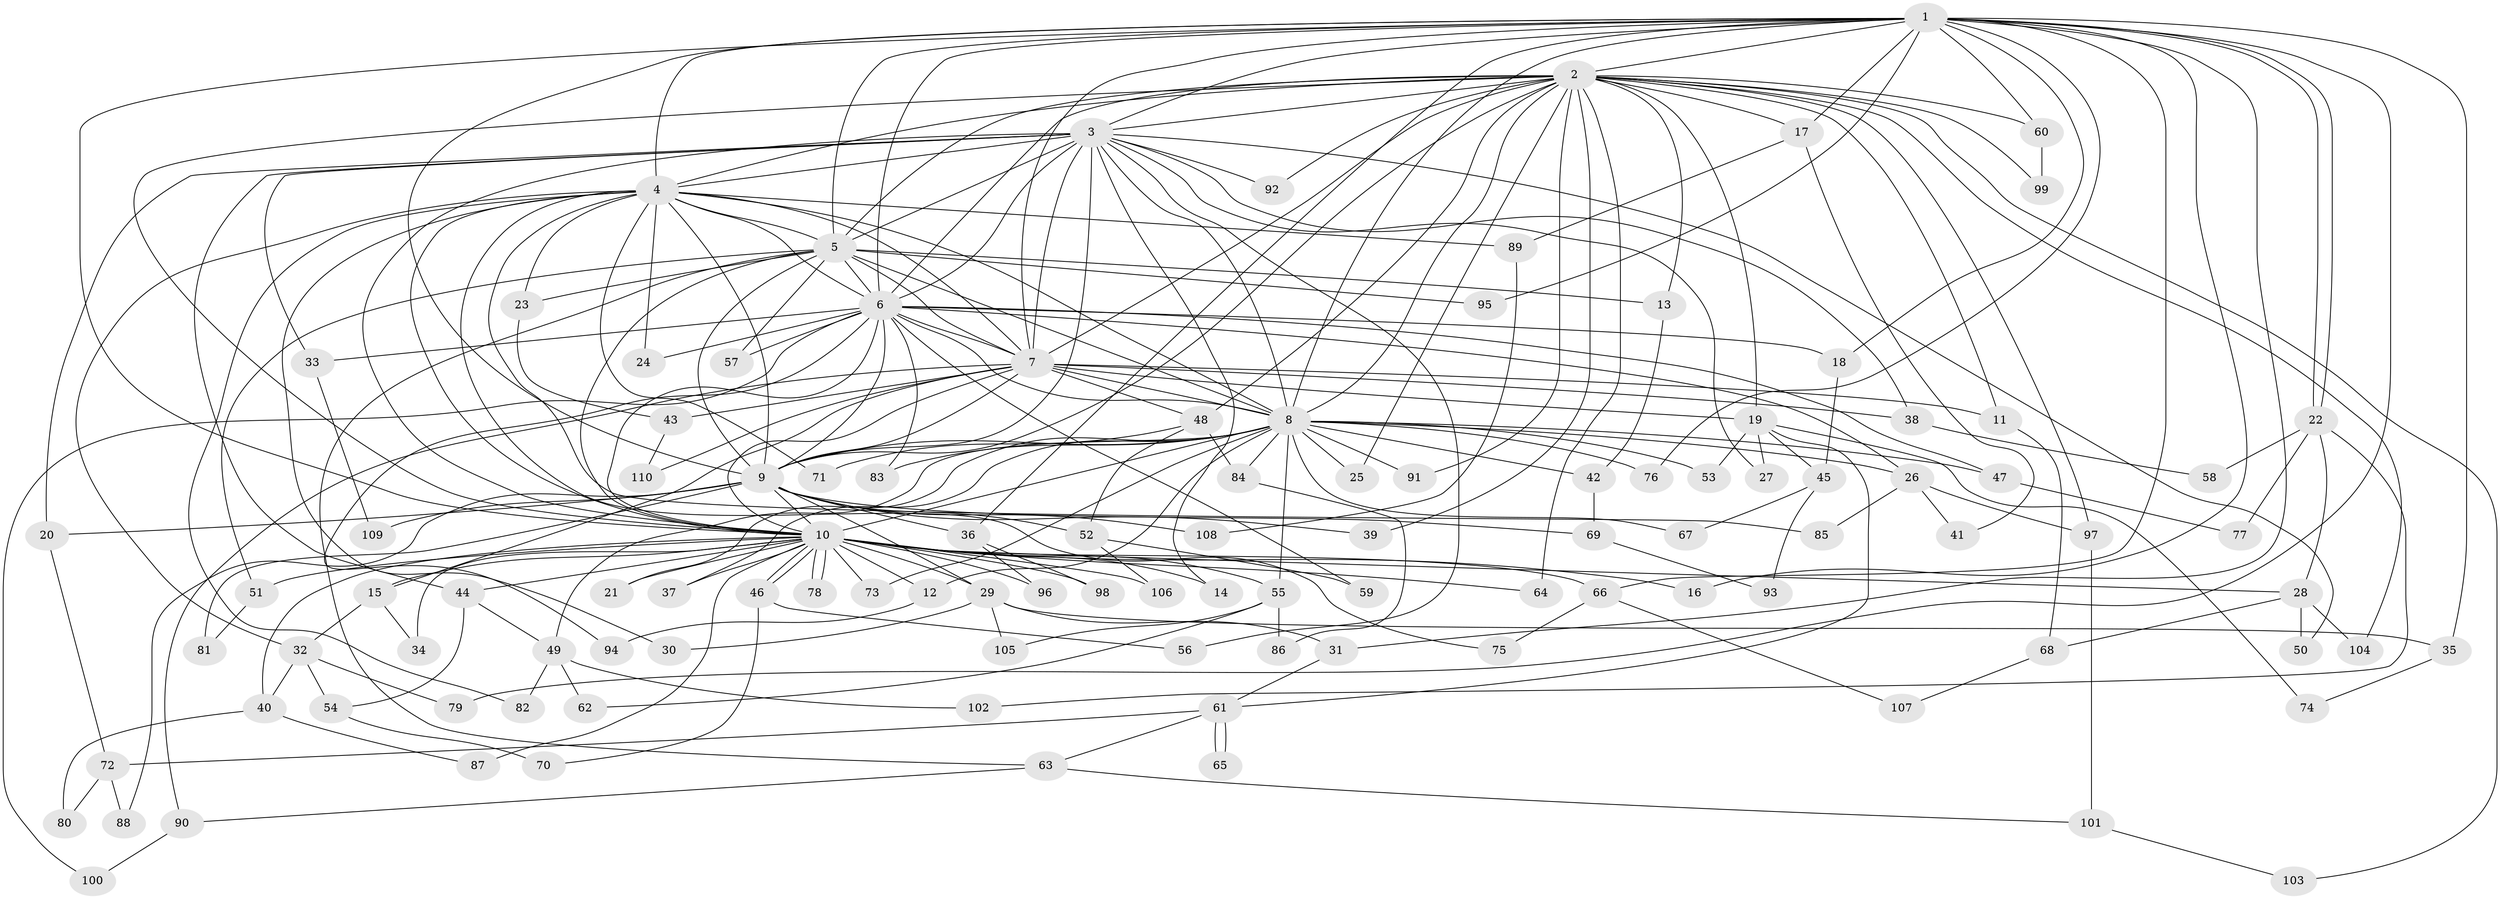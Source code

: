 // coarse degree distribution, {18: 0.02564102564102564, 17: 0.038461538461538464, 16: 0.01282051282051282, 3: 0.3076923076923077, 2: 0.3076923076923077, 28: 0.01282051282051282, 4: 0.10256410256410256, 5: 0.10256410256410256, 6: 0.01282051282051282, 7: 0.01282051282051282, 1: 0.02564102564102564, 23: 0.01282051282051282, 21: 0.01282051282051282, 14: 0.01282051282051282}
// Generated by graph-tools (version 1.1) at 2025/36/03/04/25 23:36:31]
// undirected, 110 vertices, 245 edges
graph export_dot {
  node [color=gray90,style=filled];
  1;
  2;
  3;
  4;
  5;
  6;
  7;
  8;
  9;
  10;
  11;
  12;
  13;
  14;
  15;
  16;
  17;
  18;
  19;
  20;
  21;
  22;
  23;
  24;
  25;
  26;
  27;
  28;
  29;
  30;
  31;
  32;
  33;
  34;
  35;
  36;
  37;
  38;
  39;
  40;
  41;
  42;
  43;
  44;
  45;
  46;
  47;
  48;
  49;
  50;
  51;
  52;
  53;
  54;
  55;
  56;
  57;
  58;
  59;
  60;
  61;
  62;
  63;
  64;
  65;
  66;
  67;
  68;
  69;
  70;
  71;
  72;
  73;
  74;
  75;
  76;
  77;
  78;
  79;
  80;
  81;
  82;
  83;
  84;
  85;
  86;
  87;
  88;
  89;
  90;
  91;
  92;
  93;
  94;
  95;
  96;
  97;
  98;
  99;
  100;
  101;
  102;
  103;
  104;
  105;
  106;
  107;
  108;
  109;
  110;
  1 -- 2;
  1 -- 3;
  1 -- 4;
  1 -- 5;
  1 -- 6;
  1 -- 7;
  1 -- 8;
  1 -- 9;
  1 -- 10;
  1 -- 16;
  1 -- 17;
  1 -- 18;
  1 -- 22;
  1 -- 22;
  1 -- 31;
  1 -- 35;
  1 -- 36;
  1 -- 60;
  1 -- 66;
  1 -- 76;
  1 -- 79;
  1 -- 95;
  2 -- 3;
  2 -- 4;
  2 -- 5;
  2 -- 6;
  2 -- 7;
  2 -- 8;
  2 -- 9;
  2 -- 10;
  2 -- 11;
  2 -- 13;
  2 -- 17;
  2 -- 19;
  2 -- 25;
  2 -- 39;
  2 -- 48;
  2 -- 60;
  2 -- 64;
  2 -- 91;
  2 -- 92;
  2 -- 97;
  2 -- 99;
  2 -- 103;
  2 -- 104;
  3 -- 4;
  3 -- 5;
  3 -- 6;
  3 -- 7;
  3 -- 8;
  3 -- 9;
  3 -- 10;
  3 -- 14;
  3 -- 20;
  3 -- 27;
  3 -- 33;
  3 -- 38;
  3 -- 44;
  3 -- 50;
  3 -- 56;
  3 -- 92;
  4 -- 5;
  4 -- 6;
  4 -- 7;
  4 -- 8;
  4 -- 9;
  4 -- 10;
  4 -- 23;
  4 -- 24;
  4 -- 30;
  4 -- 32;
  4 -- 71;
  4 -- 75;
  4 -- 82;
  4 -- 85;
  4 -- 89;
  5 -- 6;
  5 -- 7;
  5 -- 8;
  5 -- 9;
  5 -- 10;
  5 -- 13;
  5 -- 23;
  5 -- 51;
  5 -- 57;
  5 -- 63;
  5 -- 95;
  6 -- 7;
  6 -- 8;
  6 -- 9;
  6 -- 10;
  6 -- 18;
  6 -- 24;
  6 -- 26;
  6 -- 33;
  6 -- 47;
  6 -- 57;
  6 -- 59;
  6 -- 83;
  6 -- 94;
  6 -- 100;
  7 -- 8;
  7 -- 9;
  7 -- 10;
  7 -- 11;
  7 -- 15;
  7 -- 19;
  7 -- 38;
  7 -- 43;
  7 -- 48;
  7 -- 90;
  7 -- 110;
  8 -- 9;
  8 -- 10;
  8 -- 12;
  8 -- 21;
  8 -- 25;
  8 -- 26;
  8 -- 37;
  8 -- 42;
  8 -- 47;
  8 -- 49;
  8 -- 53;
  8 -- 55;
  8 -- 67;
  8 -- 73;
  8 -- 76;
  8 -- 83;
  8 -- 84;
  8 -- 91;
  9 -- 10;
  9 -- 20;
  9 -- 29;
  9 -- 36;
  9 -- 39;
  9 -- 52;
  9 -- 69;
  9 -- 81;
  9 -- 88;
  9 -- 108;
  9 -- 109;
  10 -- 12;
  10 -- 14;
  10 -- 15;
  10 -- 16;
  10 -- 21;
  10 -- 28;
  10 -- 29;
  10 -- 34;
  10 -- 37;
  10 -- 40;
  10 -- 44;
  10 -- 46;
  10 -- 46;
  10 -- 51;
  10 -- 55;
  10 -- 64;
  10 -- 66;
  10 -- 73;
  10 -- 78;
  10 -- 78;
  10 -- 87;
  10 -- 96;
  10 -- 98;
  10 -- 106;
  11 -- 68;
  12 -- 94;
  13 -- 42;
  15 -- 32;
  15 -- 34;
  17 -- 41;
  17 -- 89;
  18 -- 45;
  19 -- 27;
  19 -- 45;
  19 -- 53;
  19 -- 61;
  19 -- 74;
  20 -- 72;
  22 -- 28;
  22 -- 58;
  22 -- 77;
  22 -- 102;
  23 -- 43;
  26 -- 41;
  26 -- 85;
  26 -- 97;
  28 -- 50;
  28 -- 68;
  28 -- 104;
  29 -- 30;
  29 -- 31;
  29 -- 35;
  29 -- 105;
  31 -- 61;
  32 -- 40;
  32 -- 54;
  32 -- 79;
  33 -- 109;
  35 -- 74;
  36 -- 96;
  36 -- 98;
  38 -- 58;
  40 -- 80;
  40 -- 87;
  42 -- 69;
  43 -- 110;
  44 -- 49;
  44 -- 54;
  45 -- 67;
  45 -- 93;
  46 -- 56;
  46 -- 70;
  47 -- 77;
  48 -- 52;
  48 -- 71;
  48 -- 84;
  49 -- 62;
  49 -- 82;
  49 -- 102;
  51 -- 81;
  52 -- 59;
  52 -- 106;
  54 -- 70;
  55 -- 62;
  55 -- 86;
  55 -- 105;
  60 -- 99;
  61 -- 63;
  61 -- 65;
  61 -- 65;
  61 -- 72;
  63 -- 90;
  63 -- 101;
  66 -- 75;
  66 -- 107;
  68 -- 107;
  69 -- 93;
  72 -- 80;
  72 -- 88;
  84 -- 86;
  89 -- 108;
  90 -- 100;
  97 -- 101;
  101 -- 103;
}
